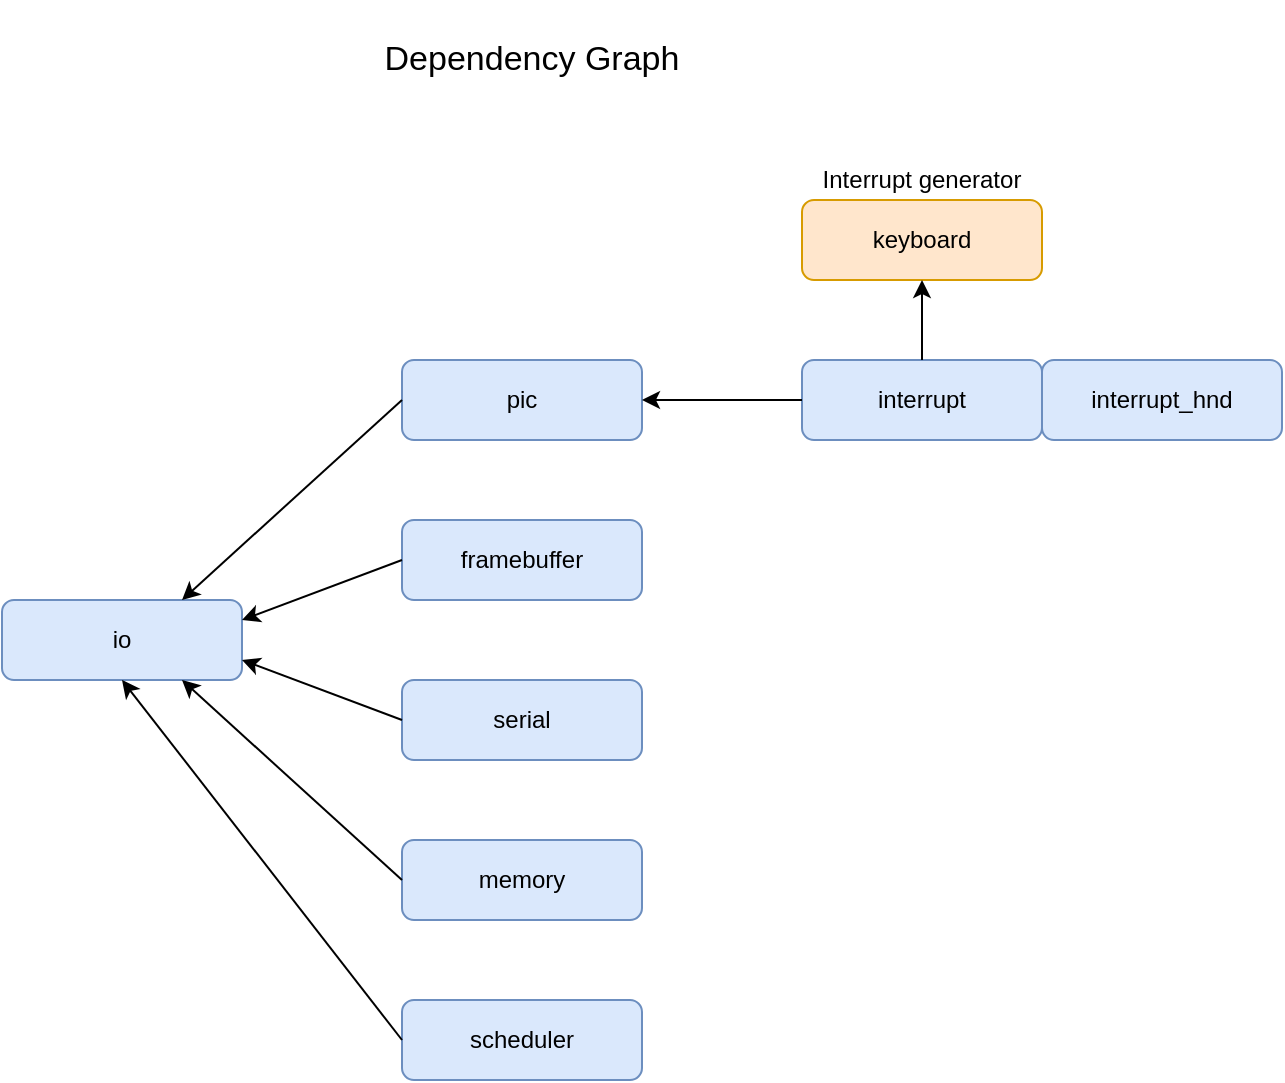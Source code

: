 <mxfile version="12.4.1" type="device" pages="1"><diagram id="1CLw5ttYaPnVriiVXR9Y" name="Page-1"><mxGraphModel dx="1408" dy="742" grid="1" gridSize="10" guides="1" tooltips="1" connect="1" arrows="1" fold="1" page="1" pageScale="1" pageWidth="850" pageHeight="1100" math="0" shadow="0"><root><mxCell id="0"/><mxCell id="1" parent="0"/><mxCell id="aWIzFXBvw8ljuZDXpBsZ-12" value="io" style="rounded=1;whiteSpace=wrap;html=1;fillColor=#dae8fc;strokeColor=#6c8ebf;" vertex="1" parent="1"><mxGeometry x="160" y="360" width="120" height="40" as="geometry"/></mxCell><mxCell id="aWIzFXBvw8ljuZDXpBsZ-13" value="pic" style="rounded=1;whiteSpace=wrap;html=1;fillColor=#dae8fc;strokeColor=#6c8ebf;" vertex="1" parent="1"><mxGeometry x="360" y="240" width="120" height="40" as="geometry"/></mxCell><mxCell id="aWIzFXBvw8ljuZDXpBsZ-14" value="interrupt" style="rounded=1;whiteSpace=wrap;html=1;fillColor=#dae8fc;strokeColor=#6c8ebf;" vertex="1" parent="1"><mxGeometry x="560" y="240" width="120" height="40" as="geometry"/></mxCell><mxCell id="aWIzFXBvw8ljuZDXpBsZ-15" value="framebuffer" style="rounded=1;whiteSpace=wrap;html=1;fillColor=#dae8fc;strokeColor=#6c8ebf;" vertex="1" parent="1"><mxGeometry x="360" y="320" width="120" height="40" as="geometry"/></mxCell><mxCell id="aWIzFXBvw8ljuZDXpBsZ-16" value="serial" style="rounded=1;whiteSpace=wrap;html=1;fillColor=#dae8fc;strokeColor=#6c8ebf;" vertex="1" parent="1"><mxGeometry x="360" y="400" width="120" height="40" as="geometry"/></mxCell><mxCell id="aWIzFXBvw8ljuZDXpBsZ-17" value="" style="endArrow=classic;html=1;entryX=0.75;entryY=0;entryDx=0;entryDy=0;exitX=0;exitY=0.5;exitDx=0;exitDy=0;" edge="1" parent="1" source="aWIzFXBvw8ljuZDXpBsZ-13" target="aWIzFXBvw8ljuZDXpBsZ-12"><mxGeometry width="50" height="50" relative="1" as="geometry"><mxPoint x="160" y="510" as="sourcePoint"/><mxPoint x="210" y="460" as="targetPoint"/></mxGeometry></mxCell><mxCell id="aWIzFXBvw8ljuZDXpBsZ-18" value="" style="endArrow=classic;html=1;entryX=1;entryY=0.25;entryDx=0;entryDy=0;exitX=0;exitY=0.5;exitDx=0;exitDy=0;" edge="1" parent="1" source="aWIzFXBvw8ljuZDXpBsZ-15" target="aWIzFXBvw8ljuZDXpBsZ-12"><mxGeometry width="50" height="50" relative="1" as="geometry"><mxPoint x="370" y="270" as="sourcePoint"/><mxPoint x="230" y="370" as="targetPoint"/></mxGeometry></mxCell><mxCell id="aWIzFXBvw8ljuZDXpBsZ-19" value="" style="endArrow=classic;html=1;entryX=1;entryY=0.75;entryDx=0;entryDy=0;exitX=0;exitY=0.5;exitDx=0;exitDy=0;" edge="1" parent="1" source="aWIzFXBvw8ljuZDXpBsZ-16" target="aWIzFXBvw8ljuZDXpBsZ-12"><mxGeometry width="50" height="50" relative="1" as="geometry"><mxPoint x="380" y="280" as="sourcePoint"/><mxPoint x="240" y="380" as="targetPoint"/></mxGeometry></mxCell><mxCell id="aWIzFXBvw8ljuZDXpBsZ-20" value="" style="endArrow=classic;html=1;entryX=1;entryY=0.5;entryDx=0;entryDy=0;exitX=0;exitY=0.5;exitDx=0;exitDy=0;" edge="1" parent="1" source="aWIzFXBvw8ljuZDXpBsZ-14" target="aWIzFXBvw8ljuZDXpBsZ-13"><mxGeometry width="50" height="50" relative="1" as="geometry"><mxPoint x="160" y="510" as="sourcePoint"/><mxPoint x="210" y="460" as="targetPoint"/></mxGeometry></mxCell><mxCell id="aWIzFXBvw8ljuZDXpBsZ-21" value="keyboard" style="rounded=1;whiteSpace=wrap;html=1;fillColor=#ffe6cc;strokeColor=#d79b00;" vertex="1" parent="1"><mxGeometry x="560" y="160" width="120" height="40" as="geometry"/></mxCell><mxCell id="aWIzFXBvw8ljuZDXpBsZ-22" value="" style="endArrow=classic;html=1;entryX=0.5;entryY=1;entryDx=0;entryDy=0;exitX=0.5;exitY=0;exitDx=0;exitDy=0;" edge="1" parent="1" source="aWIzFXBvw8ljuZDXpBsZ-14" target="aWIzFXBvw8ljuZDXpBsZ-21"><mxGeometry width="50" height="50" relative="1" as="geometry"><mxPoint x="160" y="510" as="sourcePoint"/><mxPoint x="210" y="460" as="targetPoint"/></mxGeometry></mxCell><mxCell id="aWIzFXBvw8ljuZDXpBsZ-25" value="memory" style="rounded=1;whiteSpace=wrap;html=1;fillColor=#dae8fc;strokeColor=#6c8ebf;" vertex="1" parent="1"><mxGeometry x="360" y="480" width="120" height="40" as="geometry"/></mxCell><mxCell id="aWIzFXBvw8ljuZDXpBsZ-26" value="scheduler" style="rounded=1;whiteSpace=wrap;html=1;fillColor=#dae8fc;strokeColor=#6c8ebf;" vertex="1" parent="1"><mxGeometry x="360" y="560" width="120" height="40" as="geometry"/></mxCell><mxCell id="aWIzFXBvw8ljuZDXpBsZ-27" value="" style="endArrow=classic;html=1;entryX=0.75;entryY=1;entryDx=0;entryDy=0;exitX=0;exitY=0.5;exitDx=0;exitDy=0;" edge="1" parent="1" source="aWIzFXBvw8ljuZDXpBsZ-25" target="aWIzFXBvw8ljuZDXpBsZ-12"><mxGeometry width="50" height="50" relative="1" as="geometry"><mxPoint x="160" y="670" as="sourcePoint"/><mxPoint x="210" y="620" as="targetPoint"/></mxGeometry></mxCell><mxCell id="aWIzFXBvw8ljuZDXpBsZ-28" value="" style="endArrow=classic;html=1;entryX=0.5;entryY=1;entryDx=0;entryDy=0;exitX=0;exitY=0.5;exitDx=0;exitDy=0;" edge="1" parent="1" source="aWIzFXBvw8ljuZDXpBsZ-26" target="aWIzFXBvw8ljuZDXpBsZ-12"><mxGeometry width="50" height="50" relative="1" as="geometry"><mxPoint x="160" y="670" as="sourcePoint"/><mxPoint x="210" y="620" as="targetPoint"/></mxGeometry></mxCell><mxCell id="aWIzFXBvw8ljuZDXpBsZ-29" value="Interrupt generator" style="text;html=1;strokeColor=none;fillColor=none;align=center;verticalAlign=middle;whiteSpace=wrap;rounded=0;" vertex="1" parent="1"><mxGeometry x="560" y="140" width="120" height="20" as="geometry"/></mxCell><mxCell id="aWIzFXBvw8ljuZDXpBsZ-30" value="interrupt_hnd" style="rounded=1;whiteSpace=wrap;html=1;fillColor=#dae8fc;strokeColor=#6c8ebf;" vertex="1" parent="1"><mxGeometry x="680" y="240" width="120" height="40" as="geometry"/></mxCell><mxCell id="aWIzFXBvw8ljuZDXpBsZ-31" value="&lt;font style=&quot;font-size: 17px&quot;&gt;&lt;font style=&quot;font-size: 17px&quot;&gt;Dependency Graph&lt;/font&gt;&lt;/font&gt;" style="text;html=1;strokeColor=none;fillColor=none;align=center;verticalAlign=middle;whiteSpace=wrap;rounded=0;" vertex="1" parent="1"><mxGeometry x="260" y="60" width="330" height="60" as="geometry"/></mxCell></root></mxGraphModel></diagram></mxfile>